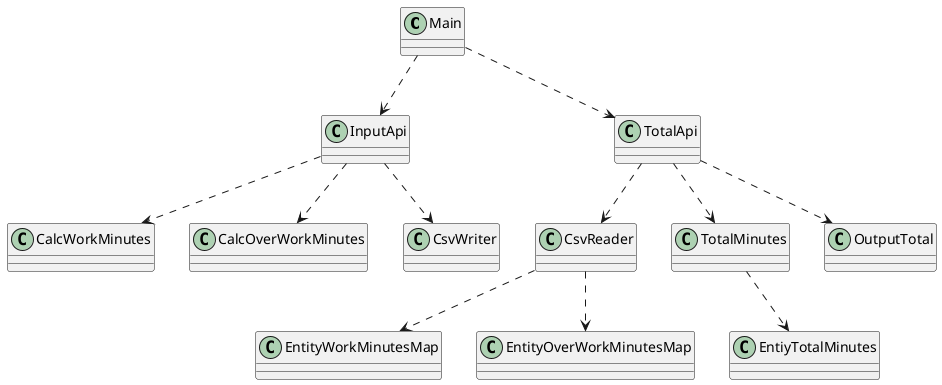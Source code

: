 @startuml
'コメントアウト

class Main {

}

class InputApi {

}

class TotalApi {

}


class CalcWorkMinutes {


}



class CalcOverWorkMinutes {


}

class CsvWriter {


}


class CsvReader {



}



Main ..> InputApi
Main ..> TotalApi

InputApi ..> CalcWorkMinutes
InputApi ..> CalcOverWorkMinutes
InputApi ..> CsvWriter

TotalApi ..> CsvReader
CsvReader ..> EntityWorkMinutesMap
CsvReader ..> EntityOverWorkMinutesMap
TotalApi ..> TotalMinutes
TotalMinutes ..> EntiyTotalMinutes
TotalApi ..> OutputTotal

@enduml

